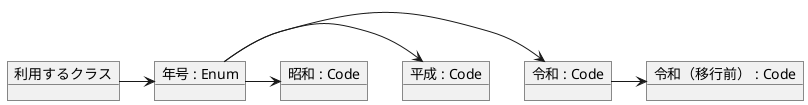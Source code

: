 @startuml

object "利用するクラス" as others
object "年号 : Enum" as nengo
object "令和 : Code" as reiwaA
object "令和（移行前） : Code" as reiwaB
object "平成 : Code" as heisei
object "昭和 : Code" as showa

others -> nengo
nengo -> reiwaA
reiwaA -> reiwaB
nengo ->heisei
nengo ->showa


@enduml